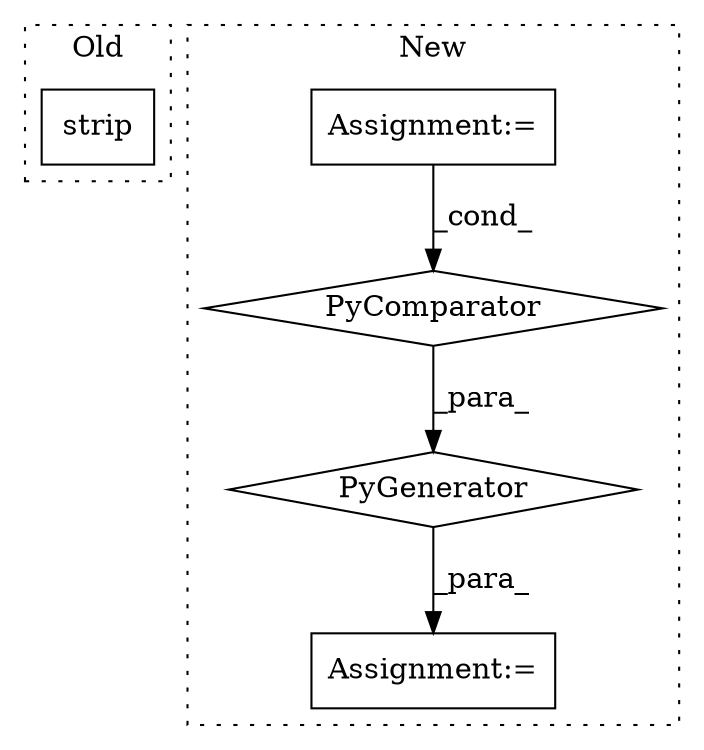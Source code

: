 digraph G {
subgraph cluster0 {
1 [label="strip" a="32" s="6142" l="7" shape="box"];
label = "Old";
style="dotted";
}
subgraph cluster1 {
2 [label="PyGenerator" a="107" s="2893" l="244" shape="diamond"];
3 [label="PyComparator" a="113" s="3092" l="39" shape="diamond"];
4 [label="Assignment:=" a="7" s="3092" l="39" shape="box"];
5 [label="Assignment:=" a="7" s="2878" l="1" shape="box"];
label = "New";
style="dotted";
}
2 -> 5 [label="_para_"];
3 -> 2 [label="_para_"];
4 -> 3 [label="_cond_"];
}